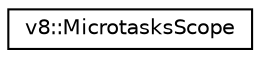 digraph "Graphical Class Hierarchy"
{
  edge [fontname="Helvetica",fontsize="10",labelfontname="Helvetica",labelfontsize="10"];
  node [fontname="Helvetica",fontsize="10",shape=record];
  rankdir="LR";
  Node1 [label="v8::MicrotasksScope",height=0.2,width=0.4,color="black", fillcolor="white", style="filled",URL="$classv8_1_1MicrotasksScope.html"];
}
